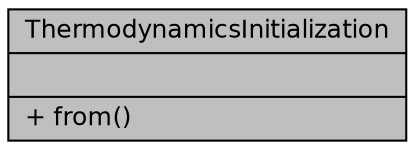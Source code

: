 digraph "ThermodynamicsInitialization"
{
  bgcolor="transparent";
  edge [fontname="Helvetica",fontsize="12",labelfontname="Helvetica",labelfontsize="12"];
  node [fontname="Helvetica",fontsize="12",shape=record];
  Node1 [label="{ThermodynamicsInitialization\n||+ from()\l}",height=0.2,width=0.4,color="black", fillcolor="grey75", style="filled", fontcolor="black"];
}
